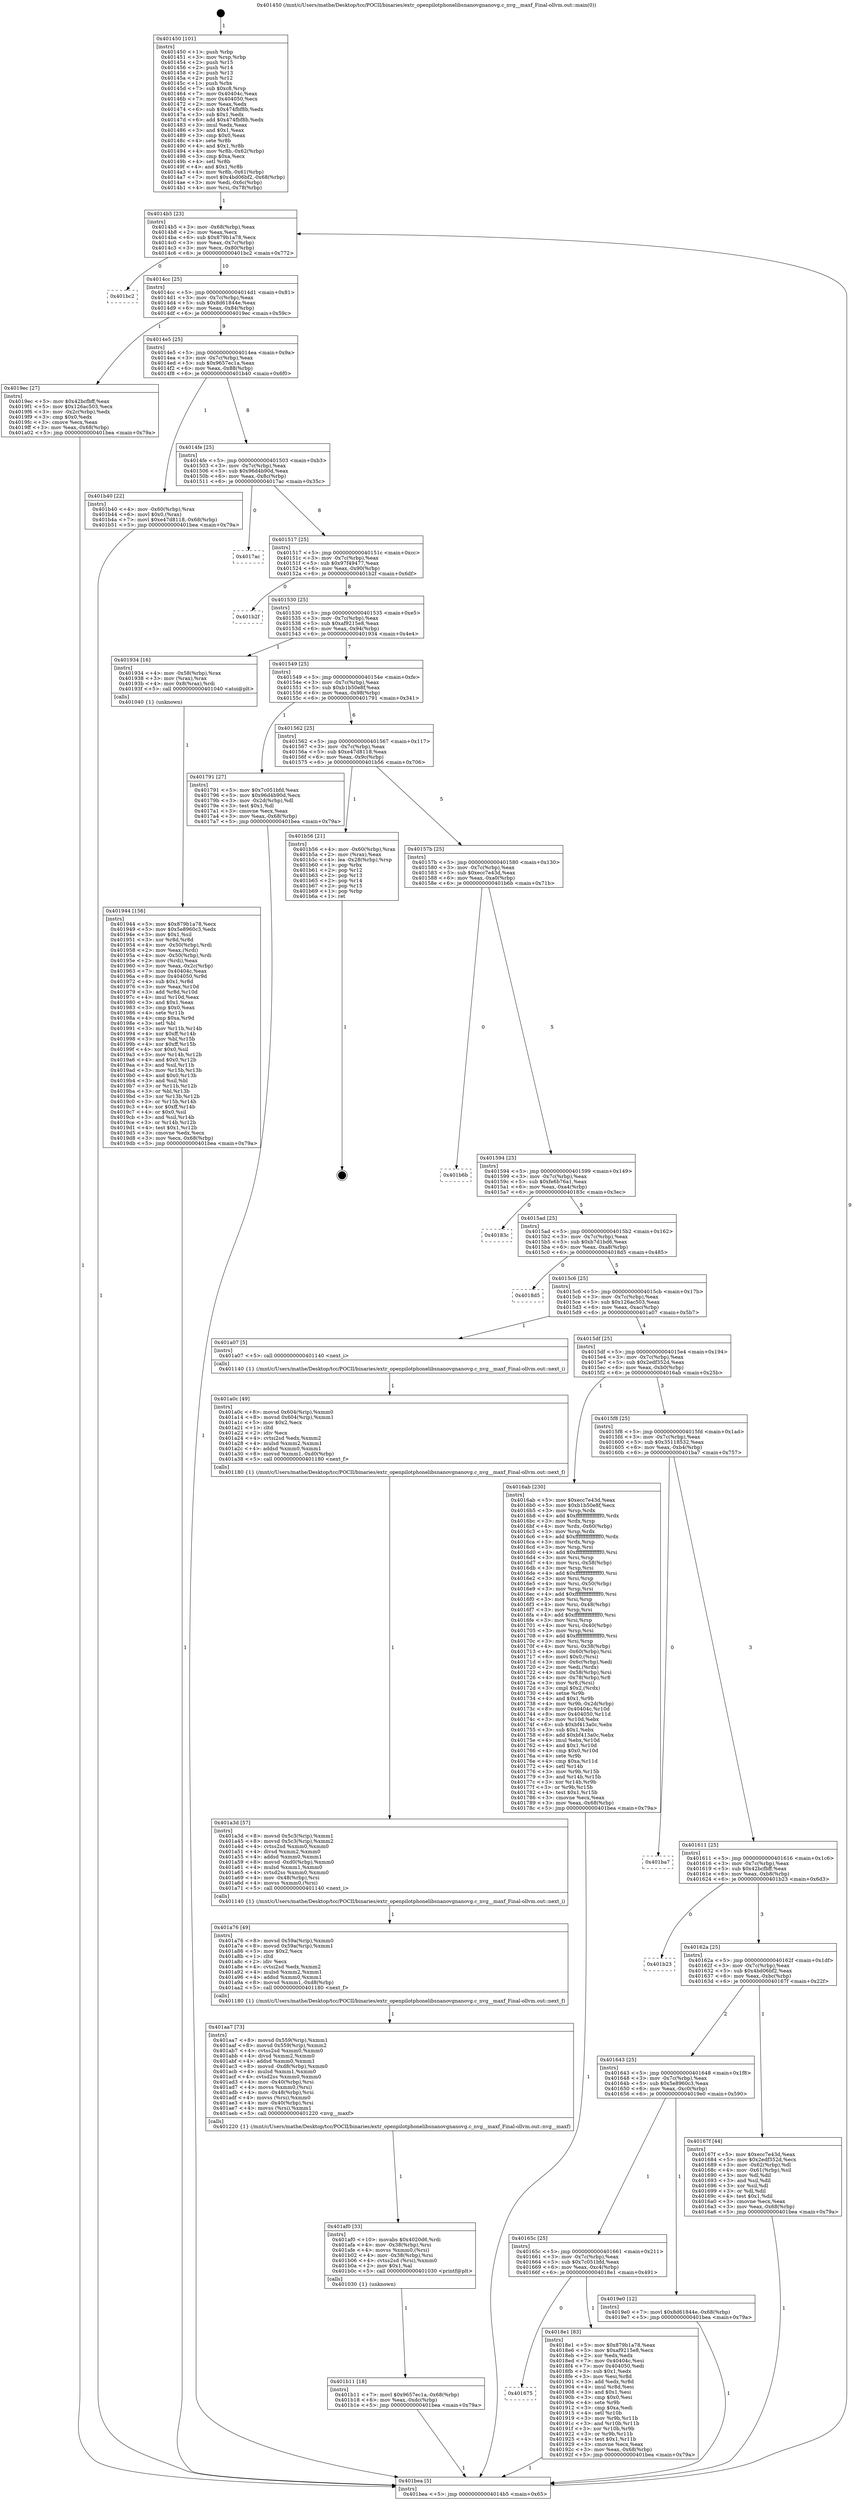 digraph "0x401450" {
  label = "0x401450 (/mnt/c/Users/mathe/Desktop/tcc/POCII/binaries/extr_openpilotphonelibsnanovgnanovg.c_nvg__maxf_Final-ollvm.out::main(0))"
  labelloc = "t"
  node[shape=record]

  Entry [label="",width=0.3,height=0.3,shape=circle,fillcolor=black,style=filled]
  "0x4014b5" [label="{
     0x4014b5 [23]\l
     | [instrs]\l
     &nbsp;&nbsp;0x4014b5 \<+3\>: mov -0x68(%rbp),%eax\l
     &nbsp;&nbsp;0x4014b8 \<+2\>: mov %eax,%ecx\l
     &nbsp;&nbsp;0x4014ba \<+6\>: sub $0x879b1a78,%ecx\l
     &nbsp;&nbsp;0x4014c0 \<+3\>: mov %eax,-0x7c(%rbp)\l
     &nbsp;&nbsp;0x4014c3 \<+3\>: mov %ecx,-0x80(%rbp)\l
     &nbsp;&nbsp;0x4014c6 \<+6\>: je 0000000000401bc2 \<main+0x772\>\l
  }"]
  "0x401bc2" [label="{
     0x401bc2\l
  }", style=dashed]
  "0x4014cc" [label="{
     0x4014cc [25]\l
     | [instrs]\l
     &nbsp;&nbsp;0x4014cc \<+5\>: jmp 00000000004014d1 \<main+0x81\>\l
     &nbsp;&nbsp;0x4014d1 \<+3\>: mov -0x7c(%rbp),%eax\l
     &nbsp;&nbsp;0x4014d4 \<+5\>: sub $0x8d61844e,%eax\l
     &nbsp;&nbsp;0x4014d9 \<+6\>: mov %eax,-0x84(%rbp)\l
     &nbsp;&nbsp;0x4014df \<+6\>: je 00000000004019ec \<main+0x59c\>\l
  }"]
  Exit [label="",width=0.3,height=0.3,shape=circle,fillcolor=black,style=filled,peripheries=2]
  "0x4019ec" [label="{
     0x4019ec [27]\l
     | [instrs]\l
     &nbsp;&nbsp;0x4019ec \<+5\>: mov $0x42bcfbff,%eax\l
     &nbsp;&nbsp;0x4019f1 \<+5\>: mov $0x126ac503,%ecx\l
     &nbsp;&nbsp;0x4019f6 \<+3\>: mov -0x2c(%rbp),%edx\l
     &nbsp;&nbsp;0x4019f9 \<+3\>: cmp $0x0,%edx\l
     &nbsp;&nbsp;0x4019fc \<+3\>: cmove %ecx,%eax\l
     &nbsp;&nbsp;0x4019ff \<+3\>: mov %eax,-0x68(%rbp)\l
     &nbsp;&nbsp;0x401a02 \<+5\>: jmp 0000000000401bea \<main+0x79a\>\l
  }"]
  "0x4014e5" [label="{
     0x4014e5 [25]\l
     | [instrs]\l
     &nbsp;&nbsp;0x4014e5 \<+5\>: jmp 00000000004014ea \<main+0x9a\>\l
     &nbsp;&nbsp;0x4014ea \<+3\>: mov -0x7c(%rbp),%eax\l
     &nbsp;&nbsp;0x4014ed \<+5\>: sub $0x9657ec1a,%eax\l
     &nbsp;&nbsp;0x4014f2 \<+6\>: mov %eax,-0x88(%rbp)\l
     &nbsp;&nbsp;0x4014f8 \<+6\>: je 0000000000401b40 \<main+0x6f0\>\l
  }"]
  "0x401b11" [label="{
     0x401b11 [18]\l
     | [instrs]\l
     &nbsp;&nbsp;0x401b11 \<+7\>: movl $0x9657ec1a,-0x68(%rbp)\l
     &nbsp;&nbsp;0x401b18 \<+6\>: mov %eax,-0xdc(%rbp)\l
     &nbsp;&nbsp;0x401b1e \<+5\>: jmp 0000000000401bea \<main+0x79a\>\l
  }"]
  "0x401b40" [label="{
     0x401b40 [22]\l
     | [instrs]\l
     &nbsp;&nbsp;0x401b40 \<+4\>: mov -0x60(%rbp),%rax\l
     &nbsp;&nbsp;0x401b44 \<+6\>: movl $0x0,(%rax)\l
     &nbsp;&nbsp;0x401b4a \<+7\>: movl $0xe47d8118,-0x68(%rbp)\l
     &nbsp;&nbsp;0x401b51 \<+5\>: jmp 0000000000401bea \<main+0x79a\>\l
  }"]
  "0x4014fe" [label="{
     0x4014fe [25]\l
     | [instrs]\l
     &nbsp;&nbsp;0x4014fe \<+5\>: jmp 0000000000401503 \<main+0xb3\>\l
     &nbsp;&nbsp;0x401503 \<+3\>: mov -0x7c(%rbp),%eax\l
     &nbsp;&nbsp;0x401506 \<+5\>: sub $0x96d4b90d,%eax\l
     &nbsp;&nbsp;0x40150b \<+6\>: mov %eax,-0x8c(%rbp)\l
     &nbsp;&nbsp;0x401511 \<+6\>: je 00000000004017ac \<main+0x35c\>\l
  }"]
  "0x401af0" [label="{
     0x401af0 [33]\l
     | [instrs]\l
     &nbsp;&nbsp;0x401af0 \<+10\>: movabs $0x4020d6,%rdi\l
     &nbsp;&nbsp;0x401afa \<+4\>: mov -0x38(%rbp),%rsi\l
     &nbsp;&nbsp;0x401afe \<+4\>: movss %xmm0,(%rsi)\l
     &nbsp;&nbsp;0x401b02 \<+4\>: mov -0x38(%rbp),%rsi\l
     &nbsp;&nbsp;0x401b06 \<+4\>: cvtss2sd (%rsi),%xmm0\l
     &nbsp;&nbsp;0x401b0a \<+2\>: mov $0x1,%al\l
     &nbsp;&nbsp;0x401b0c \<+5\>: call 0000000000401030 \<printf@plt\>\l
     | [calls]\l
     &nbsp;&nbsp;0x401030 \{1\} (unknown)\l
  }"]
  "0x4017ac" [label="{
     0x4017ac\l
  }", style=dashed]
  "0x401517" [label="{
     0x401517 [25]\l
     | [instrs]\l
     &nbsp;&nbsp;0x401517 \<+5\>: jmp 000000000040151c \<main+0xcc\>\l
     &nbsp;&nbsp;0x40151c \<+3\>: mov -0x7c(%rbp),%eax\l
     &nbsp;&nbsp;0x40151f \<+5\>: sub $0x97f49477,%eax\l
     &nbsp;&nbsp;0x401524 \<+6\>: mov %eax,-0x90(%rbp)\l
     &nbsp;&nbsp;0x40152a \<+6\>: je 0000000000401b2f \<main+0x6df\>\l
  }"]
  "0x401aa7" [label="{
     0x401aa7 [73]\l
     | [instrs]\l
     &nbsp;&nbsp;0x401aa7 \<+8\>: movsd 0x559(%rip),%xmm1\l
     &nbsp;&nbsp;0x401aaf \<+8\>: movsd 0x559(%rip),%xmm2\l
     &nbsp;&nbsp;0x401ab7 \<+4\>: cvtss2sd %xmm0,%xmm0\l
     &nbsp;&nbsp;0x401abb \<+4\>: divsd %xmm2,%xmm0\l
     &nbsp;&nbsp;0x401abf \<+4\>: addsd %xmm0,%xmm1\l
     &nbsp;&nbsp;0x401ac3 \<+8\>: movsd -0xd8(%rbp),%xmm0\l
     &nbsp;&nbsp;0x401acb \<+4\>: mulsd %xmm1,%xmm0\l
     &nbsp;&nbsp;0x401acf \<+4\>: cvtsd2ss %xmm0,%xmm0\l
     &nbsp;&nbsp;0x401ad3 \<+4\>: mov -0x40(%rbp),%rsi\l
     &nbsp;&nbsp;0x401ad7 \<+4\>: movss %xmm0,(%rsi)\l
     &nbsp;&nbsp;0x401adb \<+4\>: mov -0x48(%rbp),%rsi\l
     &nbsp;&nbsp;0x401adf \<+4\>: movss (%rsi),%xmm0\l
     &nbsp;&nbsp;0x401ae3 \<+4\>: mov -0x40(%rbp),%rsi\l
     &nbsp;&nbsp;0x401ae7 \<+4\>: movss (%rsi),%xmm1\l
     &nbsp;&nbsp;0x401aeb \<+5\>: call 0000000000401220 \<nvg__maxf\>\l
     | [calls]\l
     &nbsp;&nbsp;0x401220 \{1\} (/mnt/c/Users/mathe/Desktop/tcc/POCII/binaries/extr_openpilotphonelibsnanovgnanovg.c_nvg__maxf_Final-ollvm.out::nvg__maxf)\l
  }"]
  "0x401b2f" [label="{
     0x401b2f\l
  }", style=dashed]
  "0x401530" [label="{
     0x401530 [25]\l
     | [instrs]\l
     &nbsp;&nbsp;0x401530 \<+5\>: jmp 0000000000401535 \<main+0xe5\>\l
     &nbsp;&nbsp;0x401535 \<+3\>: mov -0x7c(%rbp),%eax\l
     &nbsp;&nbsp;0x401538 \<+5\>: sub $0xaf9215e8,%eax\l
     &nbsp;&nbsp;0x40153d \<+6\>: mov %eax,-0x94(%rbp)\l
     &nbsp;&nbsp;0x401543 \<+6\>: je 0000000000401934 \<main+0x4e4\>\l
  }"]
  "0x401a76" [label="{
     0x401a76 [49]\l
     | [instrs]\l
     &nbsp;&nbsp;0x401a76 \<+8\>: movsd 0x59a(%rip),%xmm0\l
     &nbsp;&nbsp;0x401a7e \<+8\>: movsd 0x59a(%rip),%xmm1\l
     &nbsp;&nbsp;0x401a86 \<+5\>: mov $0x2,%ecx\l
     &nbsp;&nbsp;0x401a8b \<+1\>: cltd\l
     &nbsp;&nbsp;0x401a8c \<+2\>: idiv %ecx\l
     &nbsp;&nbsp;0x401a8e \<+4\>: cvtsi2sd %edx,%xmm2\l
     &nbsp;&nbsp;0x401a92 \<+4\>: mulsd %xmm2,%xmm1\l
     &nbsp;&nbsp;0x401a96 \<+4\>: addsd %xmm0,%xmm1\l
     &nbsp;&nbsp;0x401a9a \<+8\>: movsd %xmm1,-0xd8(%rbp)\l
     &nbsp;&nbsp;0x401aa2 \<+5\>: call 0000000000401180 \<next_f\>\l
     | [calls]\l
     &nbsp;&nbsp;0x401180 \{1\} (/mnt/c/Users/mathe/Desktop/tcc/POCII/binaries/extr_openpilotphonelibsnanovgnanovg.c_nvg__maxf_Final-ollvm.out::next_f)\l
  }"]
  "0x401934" [label="{
     0x401934 [16]\l
     | [instrs]\l
     &nbsp;&nbsp;0x401934 \<+4\>: mov -0x58(%rbp),%rax\l
     &nbsp;&nbsp;0x401938 \<+3\>: mov (%rax),%rax\l
     &nbsp;&nbsp;0x40193b \<+4\>: mov 0x8(%rax),%rdi\l
     &nbsp;&nbsp;0x40193f \<+5\>: call 0000000000401040 \<atoi@plt\>\l
     | [calls]\l
     &nbsp;&nbsp;0x401040 \{1\} (unknown)\l
  }"]
  "0x401549" [label="{
     0x401549 [25]\l
     | [instrs]\l
     &nbsp;&nbsp;0x401549 \<+5\>: jmp 000000000040154e \<main+0xfe\>\l
     &nbsp;&nbsp;0x40154e \<+3\>: mov -0x7c(%rbp),%eax\l
     &nbsp;&nbsp;0x401551 \<+5\>: sub $0xb1b50e8f,%eax\l
     &nbsp;&nbsp;0x401556 \<+6\>: mov %eax,-0x98(%rbp)\l
     &nbsp;&nbsp;0x40155c \<+6\>: je 0000000000401791 \<main+0x341\>\l
  }"]
  "0x401a3d" [label="{
     0x401a3d [57]\l
     | [instrs]\l
     &nbsp;&nbsp;0x401a3d \<+8\>: movsd 0x5c3(%rip),%xmm1\l
     &nbsp;&nbsp;0x401a45 \<+8\>: movsd 0x5c3(%rip),%xmm2\l
     &nbsp;&nbsp;0x401a4d \<+4\>: cvtss2sd %xmm0,%xmm0\l
     &nbsp;&nbsp;0x401a51 \<+4\>: divsd %xmm2,%xmm0\l
     &nbsp;&nbsp;0x401a55 \<+4\>: addsd %xmm0,%xmm1\l
     &nbsp;&nbsp;0x401a59 \<+8\>: movsd -0xd0(%rbp),%xmm0\l
     &nbsp;&nbsp;0x401a61 \<+4\>: mulsd %xmm1,%xmm0\l
     &nbsp;&nbsp;0x401a65 \<+4\>: cvtsd2ss %xmm0,%xmm0\l
     &nbsp;&nbsp;0x401a69 \<+4\>: mov -0x48(%rbp),%rsi\l
     &nbsp;&nbsp;0x401a6d \<+4\>: movss %xmm0,(%rsi)\l
     &nbsp;&nbsp;0x401a71 \<+5\>: call 0000000000401140 \<next_i\>\l
     | [calls]\l
     &nbsp;&nbsp;0x401140 \{1\} (/mnt/c/Users/mathe/Desktop/tcc/POCII/binaries/extr_openpilotphonelibsnanovgnanovg.c_nvg__maxf_Final-ollvm.out::next_i)\l
  }"]
  "0x401791" [label="{
     0x401791 [27]\l
     | [instrs]\l
     &nbsp;&nbsp;0x401791 \<+5\>: mov $0x7c051bfd,%eax\l
     &nbsp;&nbsp;0x401796 \<+5\>: mov $0x96d4b90d,%ecx\l
     &nbsp;&nbsp;0x40179b \<+3\>: mov -0x2d(%rbp),%dl\l
     &nbsp;&nbsp;0x40179e \<+3\>: test $0x1,%dl\l
     &nbsp;&nbsp;0x4017a1 \<+3\>: cmovne %ecx,%eax\l
     &nbsp;&nbsp;0x4017a4 \<+3\>: mov %eax,-0x68(%rbp)\l
     &nbsp;&nbsp;0x4017a7 \<+5\>: jmp 0000000000401bea \<main+0x79a\>\l
  }"]
  "0x401562" [label="{
     0x401562 [25]\l
     | [instrs]\l
     &nbsp;&nbsp;0x401562 \<+5\>: jmp 0000000000401567 \<main+0x117\>\l
     &nbsp;&nbsp;0x401567 \<+3\>: mov -0x7c(%rbp),%eax\l
     &nbsp;&nbsp;0x40156a \<+5\>: sub $0xe47d8118,%eax\l
     &nbsp;&nbsp;0x40156f \<+6\>: mov %eax,-0x9c(%rbp)\l
     &nbsp;&nbsp;0x401575 \<+6\>: je 0000000000401b56 \<main+0x706\>\l
  }"]
  "0x401a0c" [label="{
     0x401a0c [49]\l
     | [instrs]\l
     &nbsp;&nbsp;0x401a0c \<+8\>: movsd 0x604(%rip),%xmm0\l
     &nbsp;&nbsp;0x401a14 \<+8\>: movsd 0x604(%rip),%xmm1\l
     &nbsp;&nbsp;0x401a1c \<+5\>: mov $0x2,%ecx\l
     &nbsp;&nbsp;0x401a21 \<+1\>: cltd\l
     &nbsp;&nbsp;0x401a22 \<+2\>: idiv %ecx\l
     &nbsp;&nbsp;0x401a24 \<+4\>: cvtsi2sd %edx,%xmm2\l
     &nbsp;&nbsp;0x401a28 \<+4\>: mulsd %xmm2,%xmm1\l
     &nbsp;&nbsp;0x401a2c \<+4\>: addsd %xmm0,%xmm1\l
     &nbsp;&nbsp;0x401a30 \<+8\>: movsd %xmm1,-0xd0(%rbp)\l
     &nbsp;&nbsp;0x401a38 \<+5\>: call 0000000000401180 \<next_f\>\l
     | [calls]\l
     &nbsp;&nbsp;0x401180 \{1\} (/mnt/c/Users/mathe/Desktop/tcc/POCII/binaries/extr_openpilotphonelibsnanovgnanovg.c_nvg__maxf_Final-ollvm.out::next_f)\l
  }"]
  "0x401b56" [label="{
     0x401b56 [21]\l
     | [instrs]\l
     &nbsp;&nbsp;0x401b56 \<+4\>: mov -0x60(%rbp),%rax\l
     &nbsp;&nbsp;0x401b5a \<+2\>: mov (%rax),%eax\l
     &nbsp;&nbsp;0x401b5c \<+4\>: lea -0x28(%rbp),%rsp\l
     &nbsp;&nbsp;0x401b60 \<+1\>: pop %rbx\l
     &nbsp;&nbsp;0x401b61 \<+2\>: pop %r12\l
     &nbsp;&nbsp;0x401b63 \<+2\>: pop %r13\l
     &nbsp;&nbsp;0x401b65 \<+2\>: pop %r14\l
     &nbsp;&nbsp;0x401b67 \<+2\>: pop %r15\l
     &nbsp;&nbsp;0x401b69 \<+1\>: pop %rbp\l
     &nbsp;&nbsp;0x401b6a \<+1\>: ret\l
  }"]
  "0x40157b" [label="{
     0x40157b [25]\l
     | [instrs]\l
     &nbsp;&nbsp;0x40157b \<+5\>: jmp 0000000000401580 \<main+0x130\>\l
     &nbsp;&nbsp;0x401580 \<+3\>: mov -0x7c(%rbp),%eax\l
     &nbsp;&nbsp;0x401583 \<+5\>: sub $0xecc7e43d,%eax\l
     &nbsp;&nbsp;0x401588 \<+6\>: mov %eax,-0xa0(%rbp)\l
     &nbsp;&nbsp;0x40158e \<+6\>: je 0000000000401b6b \<main+0x71b\>\l
  }"]
  "0x401944" [label="{
     0x401944 [156]\l
     | [instrs]\l
     &nbsp;&nbsp;0x401944 \<+5\>: mov $0x879b1a78,%ecx\l
     &nbsp;&nbsp;0x401949 \<+5\>: mov $0x5e8960c3,%edx\l
     &nbsp;&nbsp;0x40194e \<+3\>: mov $0x1,%sil\l
     &nbsp;&nbsp;0x401951 \<+3\>: xor %r8d,%r8d\l
     &nbsp;&nbsp;0x401954 \<+4\>: mov -0x50(%rbp),%rdi\l
     &nbsp;&nbsp;0x401958 \<+2\>: mov %eax,(%rdi)\l
     &nbsp;&nbsp;0x40195a \<+4\>: mov -0x50(%rbp),%rdi\l
     &nbsp;&nbsp;0x40195e \<+2\>: mov (%rdi),%eax\l
     &nbsp;&nbsp;0x401960 \<+3\>: mov %eax,-0x2c(%rbp)\l
     &nbsp;&nbsp;0x401963 \<+7\>: mov 0x40404c,%eax\l
     &nbsp;&nbsp;0x40196a \<+8\>: mov 0x404050,%r9d\l
     &nbsp;&nbsp;0x401972 \<+4\>: sub $0x1,%r8d\l
     &nbsp;&nbsp;0x401976 \<+3\>: mov %eax,%r10d\l
     &nbsp;&nbsp;0x401979 \<+3\>: add %r8d,%r10d\l
     &nbsp;&nbsp;0x40197c \<+4\>: imul %r10d,%eax\l
     &nbsp;&nbsp;0x401980 \<+3\>: and $0x1,%eax\l
     &nbsp;&nbsp;0x401983 \<+3\>: cmp $0x0,%eax\l
     &nbsp;&nbsp;0x401986 \<+4\>: sete %r11b\l
     &nbsp;&nbsp;0x40198a \<+4\>: cmp $0xa,%r9d\l
     &nbsp;&nbsp;0x40198e \<+3\>: setl %bl\l
     &nbsp;&nbsp;0x401991 \<+3\>: mov %r11b,%r14b\l
     &nbsp;&nbsp;0x401994 \<+4\>: xor $0xff,%r14b\l
     &nbsp;&nbsp;0x401998 \<+3\>: mov %bl,%r15b\l
     &nbsp;&nbsp;0x40199b \<+4\>: xor $0xff,%r15b\l
     &nbsp;&nbsp;0x40199f \<+4\>: xor $0x0,%sil\l
     &nbsp;&nbsp;0x4019a3 \<+3\>: mov %r14b,%r12b\l
     &nbsp;&nbsp;0x4019a6 \<+4\>: and $0x0,%r12b\l
     &nbsp;&nbsp;0x4019aa \<+3\>: and %sil,%r11b\l
     &nbsp;&nbsp;0x4019ad \<+3\>: mov %r15b,%r13b\l
     &nbsp;&nbsp;0x4019b0 \<+4\>: and $0x0,%r13b\l
     &nbsp;&nbsp;0x4019b4 \<+3\>: and %sil,%bl\l
     &nbsp;&nbsp;0x4019b7 \<+3\>: or %r11b,%r12b\l
     &nbsp;&nbsp;0x4019ba \<+3\>: or %bl,%r13b\l
     &nbsp;&nbsp;0x4019bd \<+3\>: xor %r13b,%r12b\l
     &nbsp;&nbsp;0x4019c0 \<+3\>: or %r15b,%r14b\l
     &nbsp;&nbsp;0x4019c3 \<+4\>: xor $0xff,%r14b\l
     &nbsp;&nbsp;0x4019c7 \<+4\>: or $0x0,%sil\l
     &nbsp;&nbsp;0x4019cb \<+3\>: and %sil,%r14b\l
     &nbsp;&nbsp;0x4019ce \<+3\>: or %r14b,%r12b\l
     &nbsp;&nbsp;0x4019d1 \<+4\>: test $0x1,%r12b\l
     &nbsp;&nbsp;0x4019d5 \<+3\>: cmovne %edx,%ecx\l
     &nbsp;&nbsp;0x4019d8 \<+3\>: mov %ecx,-0x68(%rbp)\l
     &nbsp;&nbsp;0x4019db \<+5\>: jmp 0000000000401bea \<main+0x79a\>\l
  }"]
  "0x401b6b" [label="{
     0x401b6b\l
  }", style=dashed]
  "0x401594" [label="{
     0x401594 [25]\l
     | [instrs]\l
     &nbsp;&nbsp;0x401594 \<+5\>: jmp 0000000000401599 \<main+0x149\>\l
     &nbsp;&nbsp;0x401599 \<+3\>: mov -0x7c(%rbp),%eax\l
     &nbsp;&nbsp;0x40159c \<+5\>: sub $0xfe6b76a1,%eax\l
     &nbsp;&nbsp;0x4015a1 \<+6\>: mov %eax,-0xa4(%rbp)\l
     &nbsp;&nbsp;0x4015a7 \<+6\>: je 000000000040183c \<main+0x3ec\>\l
  }"]
  "0x401675" [label="{
     0x401675\l
  }", style=dashed]
  "0x40183c" [label="{
     0x40183c\l
  }", style=dashed]
  "0x4015ad" [label="{
     0x4015ad [25]\l
     | [instrs]\l
     &nbsp;&nbsp;0x4015ad \<+5\>: jmp 00000000004015b2 \<main+0x162\>\l
     &nbsp;&nbsp;0x4015b2 \<+3\>: mov -0x7c(%rbp),%eax\l
     &nbsp;&nbsp;0x4015b5 \<+5\>: sub $0xb7d1bd6,%eax\l
     &nbsp;&nbsp;0x4015ba \<+6\>: mov %eax,-0xa8(%rbp)\l
     &nbsp;&nbsp;0x4015c0 \<+6\>: je 00000000004018d5 \<main+0x485\>\l
  }"]
  "0x4018e1" [label="{
     0x4018e1 [83]\l
     | [instrs]\l
     &nbsp;&nbsp;0x4018e1 \<+5\>: mov $0x879b1a78,%eax\l
     &nbsp;&nbsp;0x4018e6 \<+5\>: mov $0xaf9215e8,%ecx\l
     &nbsp;&nbsp;0x4018eb \<+2\>: xor %edx,%edx\l
     &nbsp;&nbsp;0x4018ed \<+7\>: mov 0x40404c,%esi\l
     &nbsp;&nbsp;0x4018f4 \<+7\>: mov 0x404050,%edi\l
     &nbsp;&nbsp;0x4018fb \<+3\>: sub $0x1,%edx\l
     &nbsp;&nbsp;0x4018fe \<+3\>: mov %esi,%r8d\l
     &nbsp;&nbsp;0x401901 \<+3\>: add %edx,%r8d\l
     &nbsp;&nbsp;0x401904 \<+4\>: imul %r8d,%esi\l
     &nbsp;&nbsp;0x401908 \<+3\>: and $0x1,%esi\l
     &nbsp;&nbsp;0x40190b \<+3\>: cmp $0x0,%esi\l
     &nbsp;&nbsp;0x40190e \<+4\>: sete %r9b\l
     &nbsp;&nbsp;0x401912 \<+3\>: cmp $0xa,%edi\l
     &nbsp;&nbsp;0x401915 \<+4\>: setl %r10b\l
     &nbsp;&nbsp;0x401919 \<+3\>: mov %r9b,%r11b\l
     &nbsp;&nbsp;0x40191c \<+3\>: and %r10b,%r11b\l
     &nbsp;&nbsp;0x40191f \<+3\>: xor %r10b,%r9b\l
     &nbsp;&nbsp;0x401922 \<+3\>: or %r9b,%r11b\l
     &nbsp;&nbsp;0x401925 \<+4\>: test $0x1,%r11b\l
     &nbsp;&nbsp;0x401929 \<+3\>: cmovne %ecx,%eax\l
     &nbsp;&nbsp;0x40192c \<+3\>: mov %eax,-0x68(%rbp)\l
     &nbsp;&nbsp;0x40192f \<+5\>: jmp 0000000000401bea \<main+0x79a\>\l
  }"]
  "0x4018d5" [label="{
     0x4018d5\l
  }", style=dashed]
  "0x4015c6" [label="{
     0x4015c6 [25]\l
     | [instrs]\l
     &nbsp;&nbsp;0x4015c6 \<+5\>: jmp 00000000004015cb \<main+0x17b\>\l
     &nbsp;&nbsp;0x4015cb \<+3\>: mov -0x7c(%rbp),%eax\l
     &nbsp;&nbsp;0x4015ce \<+5\>: sub $0x126ac503,%eax\l
     &nbsp;&nbsp;0x4015d3 \<+6\>: mov %eax,-0xac(%rbp)\l
     &nbsp;&nbsp;0x4015d9 \<+6\>: je 0000000000401a07 \<main+0x5b7\>\l
  }"]
  "0x40165c" [label="{
     0x40165c [25]\l
     | [instrs]\l
     &nbsp;&nbsp;0x40165c \<+5\>: jmp 0000000000401661 \<main+0x211\>\l
     &nbsp;&nbsp;0x401661 \<+3\>: mov -0x7c(%rbp),%eax\l
     &nbsp;&nbsp;0x401664 \<+5\>: sub $0x7c051bfd,%eax\l
     &nbsp;&nbsp;0x401669 \<+6\>: mov %eax,-0xc4(%rbp)\l
     &nbsp;&nbsp;0x40166f \<+6\>: je 00000000004018e1 \<main+0x491\>\l
  }"]
  "0x401a07" [label="{
     0x401a07 [5]\l
     | [instrs]\l
     &nbsp;&nbsp;0x401a07 \<+5\>: call 0000000000401140 \<next_i\>\l
     | [calls]\l
     &nbsp;&nbsp;0x401140 \{1\} (/mnt/c/Users/mathe/Desktop/tcc/POCII/binaries/extr_openpilotphonelibsnanovgnanovg.c_nvg__maxf_Final-ollvm.out::next_i)\l
  }"]
  "0x4015df" [label="{
     0x4015df [25]\l
     | [instrs]\l
     &nbsp;&nbsp;0x4015df \<+5\>: jmp 00000000004015e4 \<main+0x194\>\l
     &nbsp;&nbsp;0x4015e4 \<+3\>: mov -0x7c(%rbp),%eax\l
     &nbsp;&nbsp;0x4015e7 \<+5\>: sub $0x2edf352d,%eax\l
     &nbsp;&nbsp;0x4015ec \<+6\>: mov %eax,-0xb0(%rbp)\l
     &nbsp;&nbsp;0x4015f2 \<+6\>: je 00000000004016ab \<main+0x25b\>\l
  }"]
  "0x4019e0" [label="{
     0x4019e0 [12]\l
     | [instrs]\l
     &nbsp;&nbsp;0x4019e0 \<+7\>: movl $0x8d61844e,-0x68(%rbp)\l
     &nbsp;&nbsp;0x4019e7 \<+5\>: jmp 0000000000401bea \<main+0x79a\>\l
  }"]
  "0x4016ab" [label="{
     0x4016ab [230]\l
     | [instrs]\l
     &nbsp;&nbsp;0x4016ab \<+5\>: mov $0xecc7e43d,%eax\l
     &nbsp;&nbsp;0x4016b0 \<+5\>: mov $0xb1b50e8f,%ecx\l
     &nbsp;&nbsp;0x4016b5 \<+3\>: mov %rsp,%rdx\l
     &nbsp;&nbsp;0x4016b8 \<+4\>: add $0xfffffffffffffff0,%rdx\l
     &nbsp;&nbsp;0x4016bc \<+3\>: mov %rdx,%rsp\l
     &nbsp;&nbsp;0x4016bf \<+4\>: mov %rdx,-0x60(%rbp)\l
     &nbsp;&nbsp;0x4016c3 \<+3\>: mov %rsp,%rdx\l
     &nbsp;&nbsp;0x4016c6 \<+4\>: add $0xfffffffffffffff0,%rdx\l
     &nbsp;&nbsp;0x4016ca \<+3\>: mov %rdx,%rsp\l
     &nbsp;&nbsp;0x4016cd \<+3\>: mov %rsp,%rsi\l
     &nbsp;&nbsp;0x4016d0 \<+4\>: add $0xfffffffffffffff0,%rsi\l
     &nbsp;&nbsp;0x4016d4 \<+3\>: mov %rsi,%rsp\l
     &nbsp;&nbsp;0x4016d7 \<+4\>: mov %rsi,-0x58(%rbp)\l
     &nbsp;&nbsp;0x4016db \<+3\>: mov %rsp,%rsi\l
     &nbsp;&nbsp;0x4016de \<+4\>: add $0xfffffffffffffff0,%rsi\l
     &nbsp;&nbsp;0x4016e2 \<+3\>: mov %rsi,%rsp\l
     &nbsp;&nbsp;0x4016e5 \<+4\>: mov %rsi,-0x50(%rbp)\l
     &nbsp;&nbsp;0x4016e9 \<+3\>: mov %rsp,%rsi\l
     &nbsp;&nbsp;0x4016ec \<+4\>: add $0xfffffffffffffff0,%rsi\l
     &nbsp;&nbsp;0x4016f0 \<+3\>: mov %rsi,%rsp\l
     &nbsp;&nbsp;0x4016f3 \<+4\>: mov %rsi,-0x48(%rbp)\l
     &nbsp;&nbsp;0x4016f7 \<+3\>: mov %rsp,%rsi\l
     &nbsp;&nbsp;0x4016fa \<+4\>: add $0xfffffffffffffff0,%rsi\l
     &nbsp;&nbsp;0x4016fe \<+3\>: mov %rsi,%rsp\l
     &nbsp;&nbsp;0x401701 \<+4\>: mov %rsi,-0x40(%rbp)\l
     &nbsp;&nbsp;0x401705 \<+3\>: mov %rsp,%rsi\l
     &nbsp;&nbsp;0x401708 \<+4\>: add $0xfffffffffffffff0,%rsi\l
     &nbsp;&nbsp;0x40170c \<+3\>: mov %rsi,%rsp\l
     &nbsp;&nbsp;0x40170f \<+4\>: mov %rsi,-0x38(%rbp)\l
     &nbsp;&nbsp;0x401713 \<+4\>: mov -0x60(%rbp),%rsi\l
     &nbsp;&nbsp;0x401717 \<+6\>: movl $0x0,(%rsi)\l
     &nbsp;&nbsp;0x40171d \<+3\>: mov -0x6c(%rbp),%edi\l
     &nbsp;&nbsp;0x401720 \<+2\>: mov %edi,(%rdx)\l
     &nbsp;&nbsp;0x401722 \<+4\>: mov -0x58(%rbp),%rsi\l
     &nbsp;&nbsp;0x401726 \<+4\>: mov -0x78(%rbp),%r8\l
     &nbsp;&nbsp;0x40172a \<+3\>: mov %r8,(%rsi)\l
     &nbsp;&nbsp;0x40172d \<+3\>: cmpl $0x2,(%rdx)\l
     &nbsp;&nbsp;0x401730 \<+4\>: setne %r9b\l
     &nbsp;&nbsp;0x401734 \<+4\>: and $0x1,%r9b\l
     &nbsp;&nbsp;0x401738 \<+4\>: mov %r9b,-0x2d(%rbp)\l
     &nbsp;&nbsp;0x40173c \<+8\>: mov 0x40404c,%r10d\l
     &nbsp;&nbsp;0x401744 \<+8\>: mov 0x404050,%r11d\l
     &nbsp;&nbsp;0x40174c \<+3\>: mov %r10d,%ebx\l
     &nbsp;&nbsp;0x40174f \<+6\>: sub $0xbf413a0c,%ebx\l
     &nbsp;&nbsp;0x401755 \<+3\>: sub $0x1,%ebx\l
     &nbsp;&nbsp;0x401758 \<+6\>: add $0xbf413a0c,%ebx\l
     &nbsp;&nbsp;0x40175e \<+4\>: imul %ebx,%r10d\l
     &nbsp;&nbsp;0x401762 \<+4\>: and $0x1,%r10d\l
     &nbsp;&nbsp;0x401766 \<+4\>: cmp $0x0,%r10d\l
     &nbsp;&nbsp;0x40176a \<+4\>: sete %r9b\l
     &nbsp;&nbsp;0x40176e \<+4\>: cmp $0xa,%r11d\l
     &nbsp;&nbsp;0x401772 \<+4\>: setl %r14b\l
     &nbsp;&nbsp;0x401776 \<+3\>: mov %r9b,%r15b\l
     &nbsp;&nbsp;0x401779 \<+3\>: and %r14b,%r15b\l
     &nbsp;&nbsp;0x40177c \<+3\>: xor %r14b,%r9b\l
     &nbsp;&nbsp;0x40177f \<+3\>: or %r9b,%r15b\l
     &nbsp;&nbsp;0x401782 \<+4\>: test $0x1,%r15b\l
     &nbsp;&nbsp;0x401786 \<+3\>: cmovne %ecx,%eax\l
     &nbsp;&nbsp;0x401789 \<+3\>: mov %eax,-0x68(%rbp)\l
     &nbsp;&nbsp;0x40178c \<+5\>: jmp 0000000000401bea \<main+0x79a\>\l
  }"]
  "0x4015f8" [label="{
     0x4015f8 [25]\l
     | [instrs]\l
     &nbsp;&nbsp;0x4015f8 \<+5\>: jmp 00000000004015fd \<main+0x1ad\>\l
     &nbsp;&nbsp;0x4015fd \<+3\>: mov -0x7c(%rbp),%eax\l
     &nbsp;&nbsp;0x401600 \<+5\>: sub $0x35118532,%eax\l
     &nbsp;&nbsp;0x401605 \<+6\>: mov %eax,-0xb4(%rbp)\l
     &nbsp;&nbsp;0x40160b \<+6\>: je 0000000000401ba7 \<main+0x757\>\l
  }"]
  "0x401450" [label="{
     0x401450 [101]\l
     | [instrs]\l
     &nbsp;&nbsp;0x401450 \<+1\>: push %rbp\l
     &nbsp;&nbsp;0x401451 \<+3\>: mov %rsp,%rbp\l
     &nbsp;&nbsp;0x401454 \<+2\>: push %r15\l
     &nbsp;&nbsp;0x401456 \<+2\>: push %r14\l
     &nbsp;&nbsp;0x401458 \<+2\>: push %r13\l
     &nbsp;&nbsp;0x40145a \<+2\>: push %r12\l
     &nbsp;&nbsp;0x40145c \<+1\>: push %rbx\l
     &nbsp;&nbsp;0x40145d \<+7\>: sub $0xc8,%rsp\l
     &nbsp;&nbsp;0x401464 \<+7\>: mov 0x40404c,%eax\l
     &nbsp;&nbsp;0x40146b \<+7\>: mov 0x404050,%ecx\l
     &nbsp;&nbsp;0x401472 \<+2\>: mov %eax,%edx\l
     &nbsp;&nbsp;0x401474 \<+6\>: sub $0x474fbf8b,%edx\l
     &nbsp;&nbsp;0x40147a \<+3\>: sub $0x1,%edx\l
     &nbsp;&nbsp;0x40147d \<+6\>: add $0x474fbf8b,%edx\l
     &nbsp;&nbsp;0x401483 \<+3\>: imul %edx,%eax\l
     &nbsp;&nbsp;0x401486 \<+3\>: and $0x1,%eax\l
     &nbsp;&nbsp;0x401489 \<+3\>: cmp $0x0,%eax\l
     &nbsp;&nbsp;0x40148c \<+4\>: sete %r8b\l
     &nbsp;&nbsp;0x401490 \<+4\>: and $0x1,%r8b\l
     &nbsp;&nbsp;0x401494 \<+4\>: mov %r8b,-0x62(%rbp)\l
     &nbsp;&nbsp;0x401498 \<+3\>: cmp $0xa,%ecx\l
     &nbsp;&nbsp;0x40149b \<+4\>: setl %r8b\l
     &nbsp;&nbsp;0x40149f \<+4\>: and $0x1,%r8b\l
     &nbsp;&nbsp;0x4014a3 \<+4\>: mov %r8b,-0x61(%rbp)\l
     &nbsp;&nbsp;0x4014a7 \<+7\>: movl $0x4bd06bf2,-0x68(%rbp)\l
     &nbsp;&nbsp;0x4014ae \<+3\>: mov %edi,-0x6c(%rbp)\l
     &nbsp;&nbsp;0x4014b1 \<+4\>: mov %rsi,-0x78(%rbp)\l
  }"]
  "0x401ba7" [label="{
     0x401ba7\l
  }", style=dashed]
  "0x401611" [label="{
     0x401611 [25]\l
     | [instrs]\l
     &nbsp;&nbsp;0x401611 \<+5\>: jmp 0000000000401616 \<main+0x1c6\>\l
     &nbsp;&nbsp;0x401616 \<+3\>: mov -0x7c(%rbp),%eax\l
     &nbsp;&nbsp;0x401619 \<+5\>: sub $0x42bcfbff,%eax\l
     &nbsp;&nbsp;0x40161e \<+6\>: mov %eax,-0xb8(%rbp)\l
     &nbsp;&nbsp;0x401624 \<+6\>: je 0000000000401b23 \<main+0x6d3\>\l
  }"]
  "0x401bea" [label="{
     0x401bea [5]\l
     | [instrs]\l
     &nbsp;&nbsp;0x401bea \<+5\>: jmp 00000000004014b5 \<main+0x65\>\l
  }"]
  "0x401b23" [label="{
     0x401b23\l
  }", style=dashed]
  "0x40162a" [label="{
     0x40162a [25]\l
     | [instrs]\l
     &nbsp;&nbsp;0x40162a \<+5\>: jmp 000000000040162f \<main+0x1df\>\l
     &nbsp;&nbsp;0x40162f \<+3\>: mov -0x7c(%rbp),%eax\l
     &nbsp;&nbsp;0x401632 \<+5\>: sub $0x4bd06bf2,%eax\l
     &nbsp;&nbsp;0x401637 \<+6\>: mov %eax,-0xbc(%rbp)\l
     &nbsp;&nbsp;0x40163d \<+6\>: je 000000000040167f \<main+0x22f\>\l
  }"]
  "0x401643" [label="{
     0x401643 [25]\l
     | [instrs]\l
     &nbsp;&nbsp;0x401643 \<+5\>: jmp 0000000000401648 \<main+0x1f8\>\l
     &nbsp;&nbsp;0x401648 \<+3\>: mov -0x7c(%rbp),%eax\l
     &nbsp;&nbsp;0x40164b \<+5\>: sub $0x5e8960c3,%eax\l
     &nbsp;&nbsp;0x401650 \<+6\>: mov %eax,-0xc0(%rbp)\l
     &nbsp;&nbsp;0x401656 \<+6\>: je 00000000004019e0 \<main+0x590\>\l
  }"]
  "0x40167f" [label="{
     0x40167f [44]\l
     | [instrs]\l
     &nbsp;&nbsp;0x40167f \<+5\>: mov $0xecc7e43d,%eax\l
     &nbsp;&nbsp;0x401684 \<+5\>: mov $0x2edf352d,%ecx\l
     &nbsp;&nbsp;0x401689 \<+3\>: mov -0x62(%rbp),%dl\l
     &nbsp;&nbsp;0x40168c \<+4\>: mov -0x61(%rbp),%sil\l
     &nbsp;&nbsp;0x401690 \<+3\>: mov %dl,%dil\l
     &nbsp;&nbsp;0x401693 \<+3\>: and %sil,%dil\l
     &nbsp;&nbsp;0x401696 \<+3\>: xor %sil,%dl\l
     &nbsp;&nbsp;0x401699 \<+3\>: or %dl,%dil\l
     &nbsp;&nbsp;0x40169c \<+4\>: test $0x1,%dil\l
     &nbsp;&nbsp;0x4016a0 \<+3\>: cmovne %ecx,%eax\l
     &nbsp;&nbsp;0x4016a3 \<+3\>: mov %eax,-0x68(%rbp)\l
     &nbsp;&nbsp;0x4016a6 \<+5\>: jmp 0000000000401bea \<main+0x79a\>\l
  }"]
  Entry -> "0x401450" [label=" 1"]
  "0x4014b5" -> "0x401bc2" [label=" 0"]
  "0x4014b5" -> "0x4014cc" [label=" 10"]
  "0x401b56" -> Exit [label=" 1"]
  "0x4014cc" -> "0x4019ec" [label=" 1"]
  "0x4014cc" -> "0x4014e5" [label=" 9"]
  "0x401b40" -> "0x401bea" [label=" 1"]
  "0x4014e5" -> "0x401b40" [label=" 1"]
  "0x4014e5" -> "0x4014fe" [label=" 8"]
  "0x401b11" -> "0x401bea" [label=" 1"]
  "0x4014fe" -> "0x4017ac" [label=" 0"]
  "0x4014fe" -> "0x401517" [label=" 8"]
  "0x401af0" -> "0x401b11" [label=" 1"]
  "0x401517" -> "0x401b2f" [label=" 0"]
  "0x401517" -> "0x401530" [label=" 8"]
  "0x401aa7" -> "0x401af0" [label=" 1"]
  "0x401530" -> "0x401934" [label=" 1"]
  "0x401530" -> "0x401549" [label=" 7"]
  "0x401a76" -> "0x401aa7" [label=" 1"]
  "0x401549" -> "0x401791" [label=" 1"]
  "0x401549" -> "0x401562" [label=" 6"]
  "0x401a3d" -> "0x401a76" [label=" 1"]
  "0x401562" -> "0x401b56" [label=" 1"]
  "0x401562" -> "0x40157b" [label=" 5"]
  "0x401a0c" -> "0x401a3d" [label=" 1"]
  "0x40157b" -> "0x401b6b" [label=" 0"]
  "0x40157b" -> "0x401594" [label=" 5"]
  "0x401a07" -> "0x401a0c" [label=" 1"]
  "0x401594" -> "0x40183c" [label=" 0"]
  "0x401594" -> "0x4015ad" [label=" 5"]
  "0x4019ec" -> "0x401bea" [label=" 1"]
  "0x4015ad" -> "0x4018d5" [label=" 0"]
  "0x4015ad" -> "0x4015c6" [label=" 5"]
  "0x4019e0" -> "0x401bea" [label=" 1"]
  "0x4015c6" -> "0x401a07" [label=" 1"]
  "0x4015c6" -> "0x4015df" [label=" 4"]
  "0x401934" -> "0x401944" [label=" 1"]
  "0x4015df" -> "0x4016ab" [label=" 1"]
  "0x4015df" -> "0x4015f8" [label=" 3"]
  "0x4018e1" -> "0x401bea" [label=" 1"]
  "0x4015f8" -> "0x401ba7" [label=" 0"]
  "0x4015f8" -> "0x401611" [label=" 3"]
  "0x40165c" -> "0x4018e1" [label=" 1"]
  "0x401611" -> "0x401b23" [label=" 0"]
  "0x401611" -> "0x40162a" [label=" 3"]
  "0x401944" -> "0x401bea" [label=" 1"]
  "0x40162a" -> "0x40167f" [label=" 1"]
  "0x40162a" -> "0x401643" [label=" 2"]
  "0x40167f" -> "0x401bea" [label=" 1"]
  "0x401450" -> "0x4014b5" [label=" 1"]
  "0x401bea" -> "0x4014b5" [label=" 9"]
  "0x4016ab" -> "0x401bea" [label=" 1"]
  "0x401791" -> "0x401bea" [label=" 1"]
  "0x40165c" -> "0x401675" [label=" 0"]
  "0x401643" -> "0x4019e0" [label=" 1"]
  "0x401643" -> "0x40165c" [label=" 1"]
}
